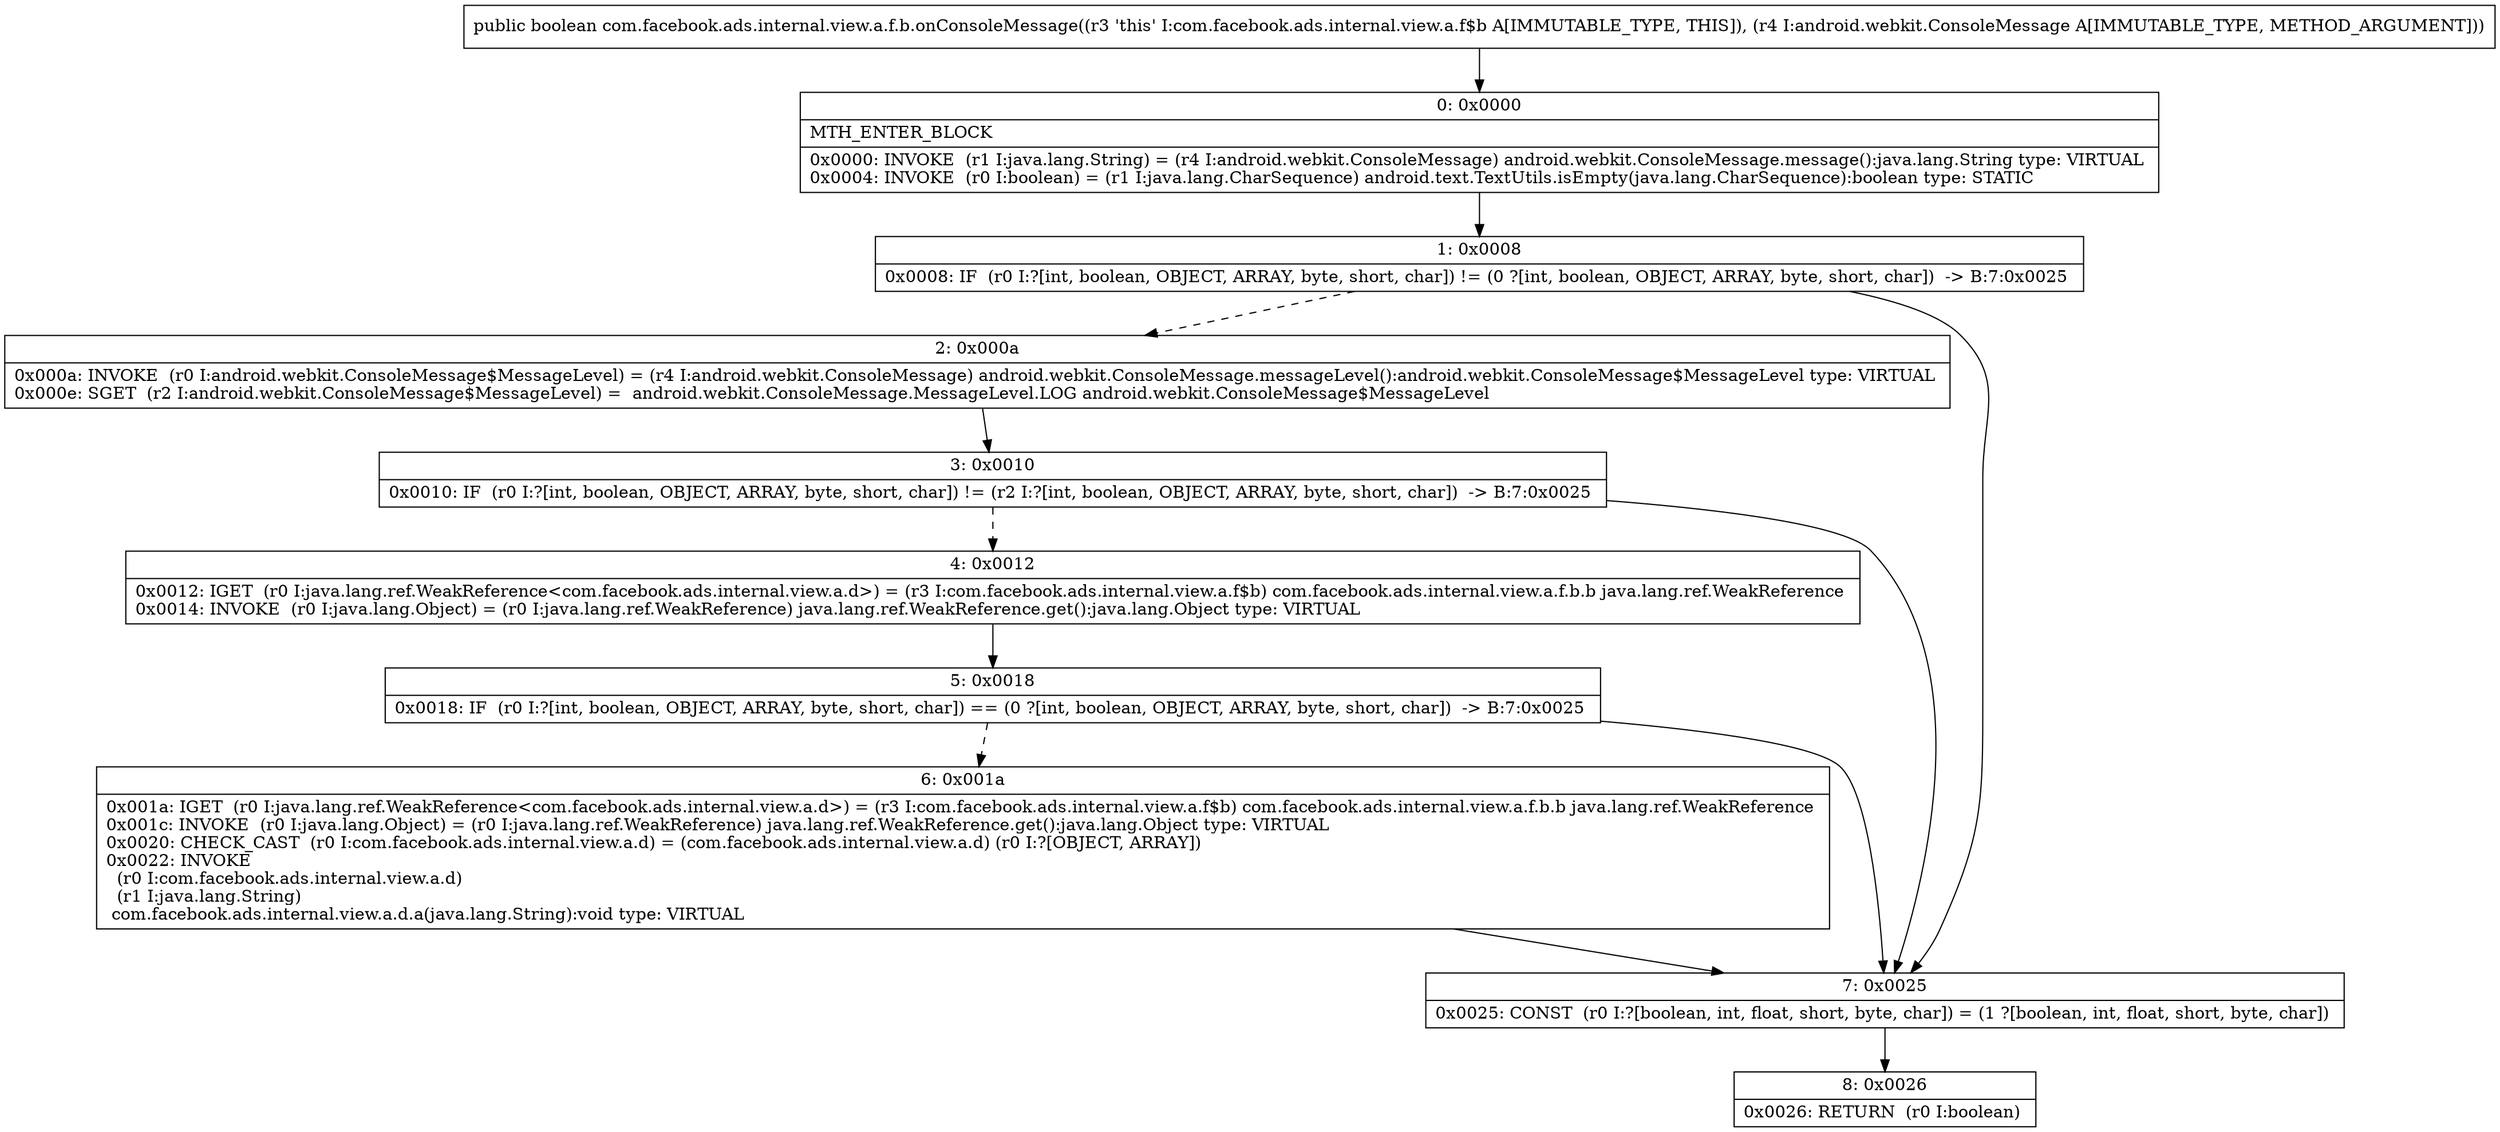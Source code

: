 digraph "CFG forcom.facebook.ads.internal.view.a.f.b.onConsoleMessage(Landroid\/webkit\/ConsoleMessage;)Z" {
Node_0 [shape=record,label="{0\:\ 0x0000|MTH_ENTER_BLOCK\l|0x0000: INVOKE  (r1 I:java.lang.String) = (r4 I:android.webkit.ConsoleMessage) android.webkit.ConsoleMessage.message():java.lang.String type: VIRTUAL \l0x0004: INVOKE  (r0 I:boolean) = (r1 I:java.lang.CharSequence) android.text.TextUtils.isEmpty(java.lang.CharSequence):boolean type: STATIC \l}"];
Node_1 [shape=record,label="{1\:\ 0x0008|0x0008: IF  (r0 I:?[int, boolean, OBJECT, ARRAY, byte, short, char]) != (0 ?[int, boolean, OBJECT, ARRAY, byte, short, char])  \-\> B:7:0x0025 \l}"];
Node_2 [shape=record,label="{2\:\ 0x000a|0x000a: INVOKE  (r0 I:android.webkit.ConsoleMessage$MessageLevel) = (r4 I:android.webkit.ConsoleMessage) android.webkit.ConsoleMessage.messageLevel():android.webkit.ConsoleMessage$MessageLevel type: VIRTUAL \l0x000e: SGET  (r2 I:android.webkit.ConsoleMessage$MessageLevel) =  android.webkit.ConsoleMessage.MessageLevel.LOG android.webkit.ConsoleMessage$MessageLevel \l}"];
Node_3 [shape=record,label="{3\:\ 0x0010|0x0010: IF  (r0 I:?[int, boolean, OBJECT, ARRAY, byte, short, char]) != (r2 I:?[int, boolean, OBJECT, ARRAY, byte, short, char])  \-\> B:7:0x0025 \l}"];
Node_4 [shape=record,label="{4\:\ 0x0012|0x0012: IGET  (r0 I:java.lang.ref.WeakReference\<com.facebook.ads.internal.view.a.d\>) = (r3 I:com.facebook.ads.internal.view.a.f$b) com.facebook.ads.internal.view.a.f.b.b java.lang.ref.WeakReference \l0x0014: INVOKE  (r0 I:java.lang.Object) = (r0 I:java.lang.ref.WeakReference) java.lang.ref.WeakReference.get():java.lang.Object type: VIRTUAL \l}"];
Node_5 [shape=record,label="{5\:\ 0x0018|0x0018: IF  (r0 I:?[int, boolean, OBJECT, ARRAY, byte, short, char]) == (0 ?[int, boolean, OBJECT, ARRAY, byte, short, char])  \-\> B:7:0x0025 \l}"];
Node_6 [shape=record,label="{6\:\ 0x001a|0x001a: IGET  (r0 I:java.lang.ref.WeakReference\<com.facebook.ads.internal.view.a.d\>) = (r3 I:com.facebook.ads.internal.view.a.f$b) com.facebook.ads.internal.view.a.f.b.b java.lang.ref.WeakReference \l0x001c: INVOKE  (r0 I:java.lang.Object) = (r0 I:java.lang.ref.WeakReference) java.lang.ref.WeakReference.get():java.lang.Object type: VIRTUAL \l0x0020: CHECK_CAST  (r0 I:com.facebook.ads.internal.view.a.d) = (com.facebook.ads.internal.view.a.d) (r0 I:?[OBJECT, ARRAY]) \l0x0022: INVOKE  \l  (r0 I:com.facebook.ads.internal.view.a.d)\l  (r1 I:java.lang.String)\l com.facebook.ads.internal.view.a.d.a(java.lang.String):void type: VIRTUAL \l}"];
Node_7 [shape=record,label="{7\:\ 0x0025|0x0025: CONST  (r0 I:?[boolean, int, float, short, byte, char]) = (1 ?[boolean, int, float, short, byte, char]) \l}"];
Node_8 [shape=record,label="{8\:\ 0x0026|0x0026: RETURN  (r0 I:boolean) \l}"];
MethodNode[shape=record,label="{public boolean com.facebook.ads.internal.view.a.f.b.onConsoleMessage((r3 'this' I:com.facebook.ads.internal.view.a.f$b A[IMMUTABLE_TYPE, THIS]), (r4 I:android.webkit.ConsoleMessage A[IMMUTABLE_TYPE, METHOD_ARGUMENT])) }"];
MethodNode -> Node_0;
Node_0 -> Node_1;
Node_1 -> Node_2[style=dashed];
Node_1 -> Node_7;
Node_2 -> Node_3;
Node_3 -> Node_4[style=dashed];
Node_3 -> Node_7;
Node_4 -> Node_5;
Node_5 -> Node_6[style=dashed];
Node_5 -> Node_7;
Node_6 -> Node_7;
Node_7 -> Node_8;
}

